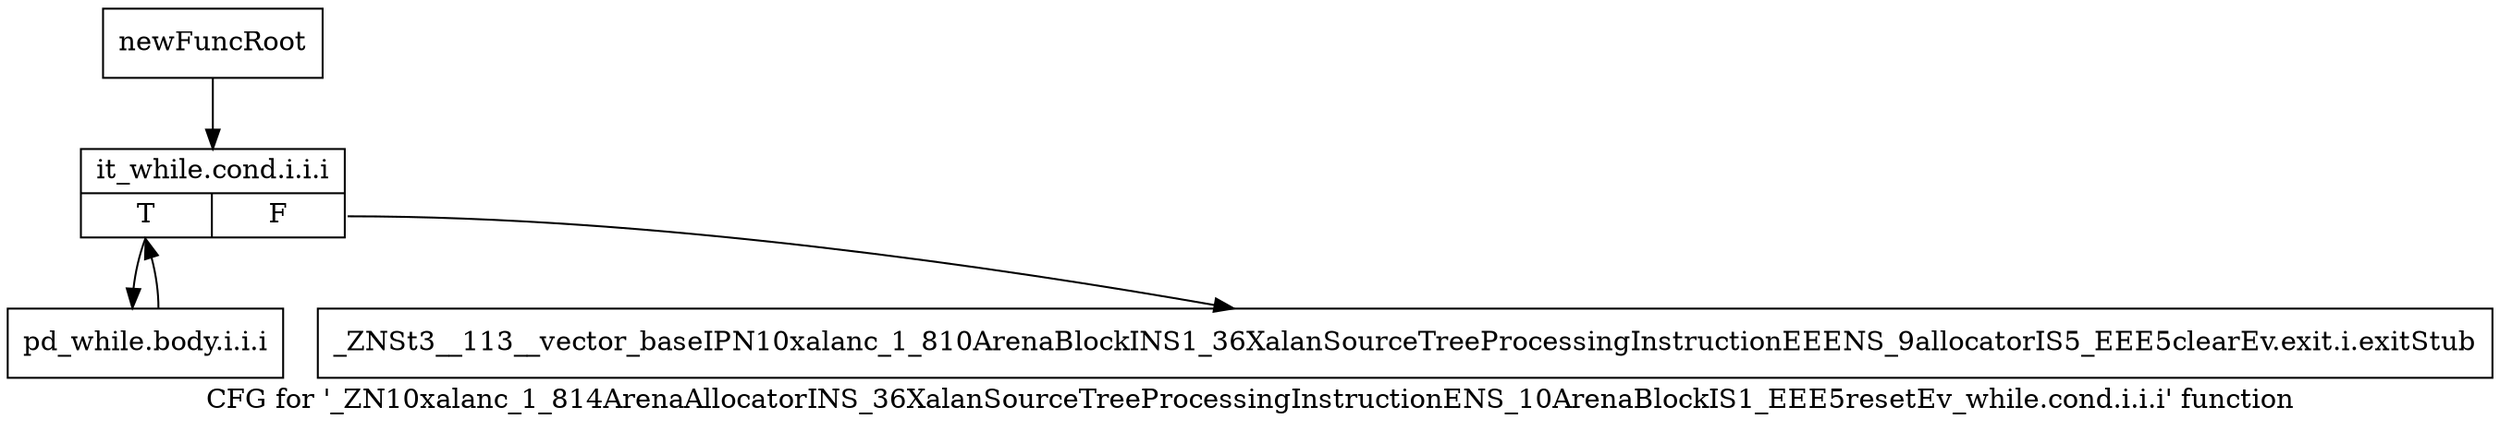 digraph "CFG for '_ZN10xalanc_1_814ArenaAllocatorINS_36XalanSourceTreeProcessingInstructionENS_10ArenaBlockIS1_EEE5resetEv_while.cond.i.i.i' function" {
	label="CFG for '_ZN10xalanc_1_814ArenaAllocatorINS_36XalanSourceTreeProcessingInstructionENS_10ArenaBlockIS1_EEE5resetEv_while.cond.i.i.i' function";

	Node0x847ffb0 [shape=record,label="{newFuncRoot}"];
	Node0x847ffb0 -> Node0x8480050;
	Node0x8480000 [shape=record,label="{_ZNSt3__113__vector_baseIPN10xalanc_1_810ArenaBlockINS1_36XalanSourceTreeProcessingInstructionEEENS_9allocatorIS5_EEE5clearEv.exit.i.exitStub}"];
	Node0x8480050 [shape=record,label="{it_while.cond.i.i.i|{<s0>T|<s1>F}}"];
	Node0x8480050:s0 -> Node0x84800a0;
	Node0x8480050:s1 -> Node0x8480000;
	Node0x84800a0 [shape=record,label="{pd_while.body.i.i.i}"];
	Node0x84800a0 -> Node0x8480050;
}

